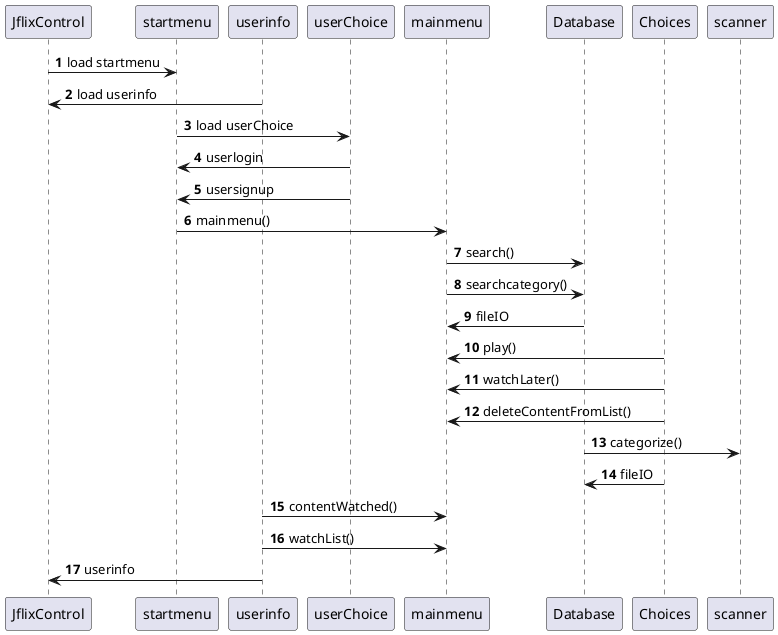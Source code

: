 @startuml
'https://plantuml.com/sequence-diagram

autonumber

JflixControl -> startmenu : load startmenu
JflixControl <- userinfo : load userinfo

startmenu->userChoice: load userChoice

userChoice ->startmenu:userlogin
userChoice ->startmenu:usersignup

startmenu->mainmenu:mainmenu()

mainmenu->Database : search()
mainmenu->Database : searchcategory()
Database -> mainmenu : fileIO

mainmenu <-Choices:play()
mainmenu <-Choices:watchLater()
mainmenu <-Choices:deleteContentFromList()

Database->scanner :categorize()

Database <-Choices:fileIO

mainmenu<-userinfo : contentWatched()
mainmenu<-userinfo : watchList()
userinfo->JflixControl:userinfo

@enduml
